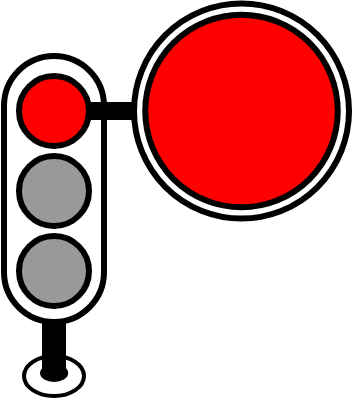 <mxfile version="20.2.7" type="device"><diagram id="J2OuSg8uE9UjYtb7iVZ3" name="Seite-1"><mxGraphModel dx="377" dy="233" grid="1" gridSize="10" guides="1" tooltips="1" connect="1" arrows="1" fold="1" page="1" pageScale="1" pageWidth="827" pageHeight="1169" math="0" shadow="0"><root><mxCell id="0"/><mxCell id="1" parent="0"/><mxCell id="hAJaRdIYze2g09QByDpZ-3" value="" style="rounded=1;whiteSpace=wrap;html=1;perimeterSpacing=0;arcSize=50;strokeWidth=3;" parent="1" vertex="1"><mxGeometry x="55" y="60" width="50" height="133" as="geometry"/></mxCell><mxCell id="hAJaRdIYze2g09QByDpZ-2" value="" style="ellipse;whiteSpace=wrap;html=1;aspect=fixed;fillColor=#FF0000;fontColor=#333333;strokeColor=#000000;strokeWidth=3;" parent="1" vertex="1"><mxGeometry x="62.5" y="70" width="35" height="35" as="geometry"/></mxCell><mxCell id="hAJaRdIYze2g09QByDpZ-4" value="" style="ellipse;whiteSpace=wrap;html=1;aspect=fixed;fillColor=#999999;fontColor=#333333;strokeColor=#000000;strokeWidth=3;" parent="1" vertex="1"><mxGeometry x="62.5" y="110" width="35" height="35" as="geometry"/></mxCell><mxCell id="hAJaRdIYze2g09QByDpZ-5" value="" style="ellipse;whiteSpace=wrap;html=1;aspect=fixed;fillColor=#999999;fontColor=#333333;strokeColor=#000000;strokeWidth=3;shadow=0;" parent="1" vertex="1"><mxGeometry x="62.5" y="150" width="35" height="35" as="geometry"/></mxCell><mxCell id="cPJyNmrCVpLk7tWFNw5a-4" value="" style="ellipse;whiteSpace=wrap;html=1;aspect=fixed;shadow=0;gradientDirection=radial;strokeWidth=3;" parent="1" vertex="1"><mxGeometry x="120" y="33.75" width="107.5" height="107.5" as="geometry"/></mxCell><mxCell id="cPJyNmrCVpLk7tWFNw5a-6" value="" style="endArrow=none;html=1;rounded=0;strokeWidth=9;" parent="1" source="hAJaRdIYze2g09QByDpZ-2" target="cPJyNmrCVpLk7tWFNw5a-4" edge="1"><mxGeometry width="50" height="50" relative="1" as="geometry"><mxPoint x="90" y="203.0" as="sourcePoint"/><mxPoint x="90" y="230" as="targetPoint"/></mxGeometry></mxCell><mxCell id="XMzSjc4JjcYQy_Czje51-1" value="" style="ellipse;whiteSpace=wrap;html=1;aspect=fixed;shadow=0;fillColor=#FF0000;gradientColor=none;gradientDirection=radial;strokeWidth=3;" vertex="1" parent="1"><mxGeometry x="125.63" y="39.38" width="96.25" height="96.25" as="geometry"/></mxCell><mxCell id="XMzSjc4JjcYQy_Czje51-3" value="" style="ellipse;whiteSpace=wrap;html=1;strokeWidth=2;" vertex="1" parent="1"><mxGeometry x="65" y="210" width="30" height="20" as="geometry"/></mxCell><mxCell id="XMzSjc4JjcYQy_Czje51-4" value="" style="ellipse;whiteSpace=wrap;html=1;strokeWidth=3;strokeColor=none;fillColor=#000000;" vertex="1" parent="1"><mxGeometry x="73" y="214" width="14.12" height="9" as="geometry"/></mxCell><mxCell id="cPJyNmrCVpLk7tWFNw5a-1" value="" style="endArrow=none;html=1;rounded=0;exitX=0.5;exitY=1;exitDx=0;exitDy=0;strokeWidth=12;" parent="1" source="hAJaRdIYze2g09QByDpZ-3" edge="1"><mxGeometry width="50" height="50" relative="1" as="geometry"><mxPoint x="100" y="210" as="sourcePoint"/><mxPoint x="80" y="220" as="targetPoint"/></mxGeometry></mxCell></root></mxGraphModel></diagram></mxfile>